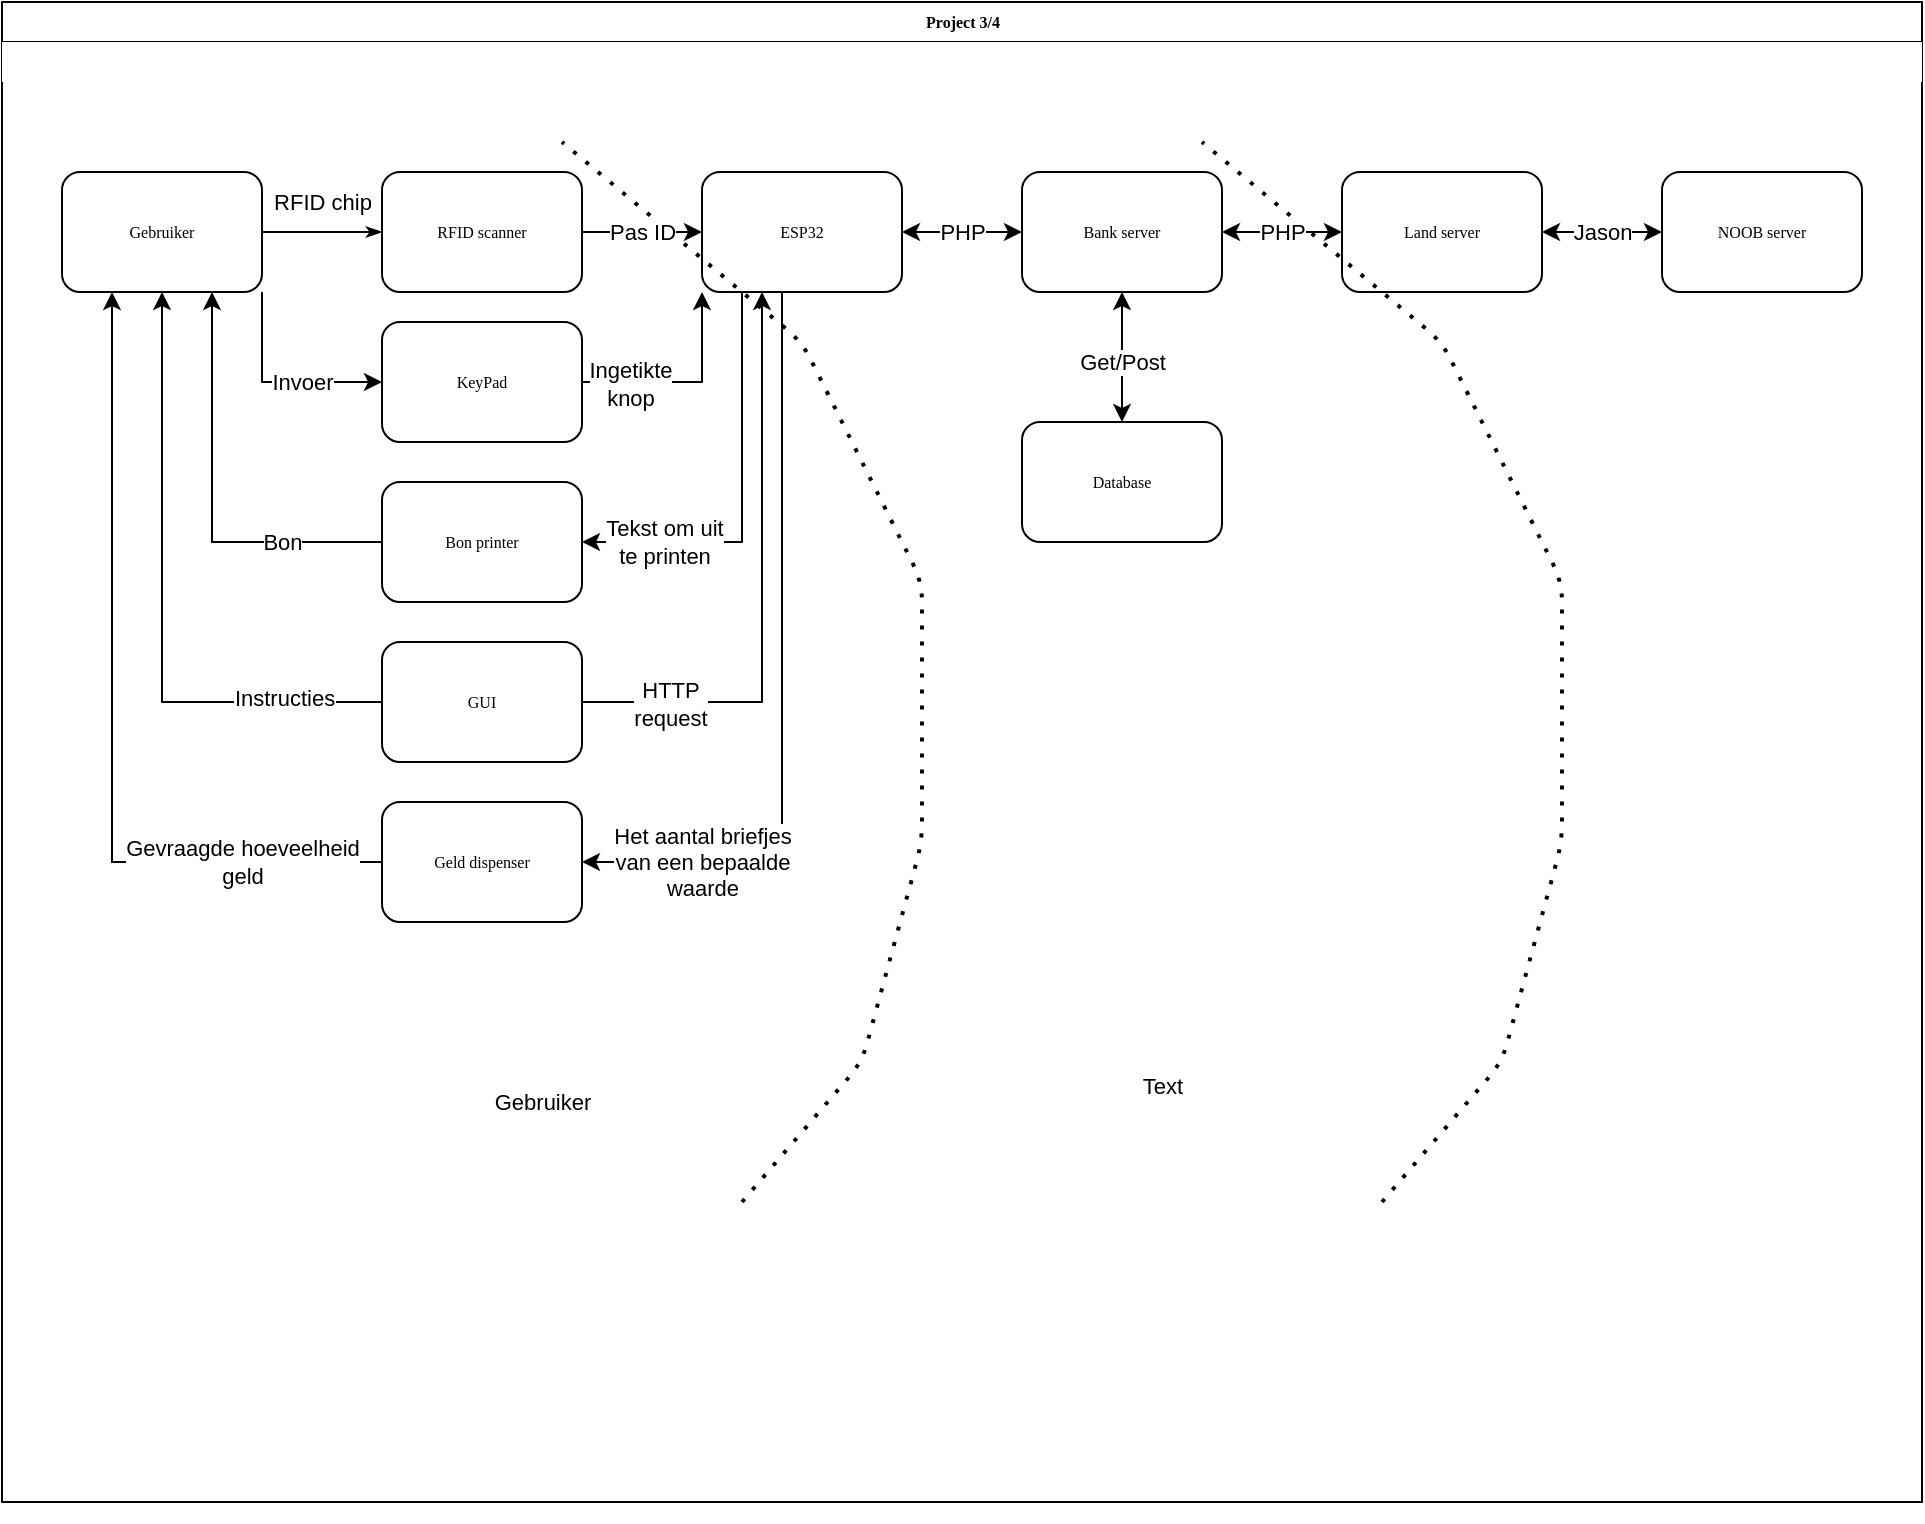 <mxfile version="14.6.6" type="device"><diagram name="Page-1" id="74e2e168-ea6b-b213-b513-2b3c1d86103e"><mxGraphModel dx="981" dy="548" grid="1" gridSize="10" guides="1" tooltips="1" connect="1" arrows="1" fold="1" page="1" pageScale="1" pageWidth="1100" pageHeight="850" background="#ffffff" math="0" shadow="0"><root><mxCell id="0"/><mxCell id="1" parent="0"/><mxCell id="77e6c97f196da883-1" value="Project 3/4" style="swimlane;html=1;childLayout=stackLayout;startSize=20;rounded=0;shadow=0;labelBackgroundColor=none;strokeWidth=1;fontFamily=Verdana;fontSize=8;align=center;" parent="1" vertex="1"><mxGeometry x="70" y="40" width="960" height="750" as="geometry"/></mxCell><mxCell id="77e6c97f196da883-2" value="" style="swimlane;html=1;startSize=20;strokeColor=none;" parent="77e6c97f196da883-1" vertex="1"><mxGeometry y="20" width="160" height="730" as="geometry"/></mxCell><mxCell id="77e6c97f196da883-8" value="Gebruiker" style="rounded=1;whiteSpace=wrap;html=1;shadow=0;labelBackgroundColor=none;strokeWidth=1;fontFamily=Verdana;fontSize=8;align=center;" parent="77e6c97f196da883-2" vertex="1"><mxGeometry x="30" y="65" width="100" height="60" as="geometry"/></mxCell><mxCell id="77e6c97f196da883-26" style="edgeStyle=orthogonalEdgeStyle;rounded=1;html=1;labelBackgroundColor=none;startArrow=none;startFill=0;startSize=5;endArrow=classicThin;endFill=1;endSize=5;jettySize=auto;orthogonalLoop=1;strokeWidth=1;fontFamily=Verdana;fontSize=8;entryX=0;entryY=0.5;entryDx=0;entryDy=0;" parent="77e6c97f196da883-1" source="77e6c97f196da883-8" target="3ObHxI3L9RducsF2LqSF-2" edge="1"><mxGeometry relative="1" as="geometry"><mxPoint x="190" y="115" as="targetPoint"/></mxGeometry></mxCell><mxCell id="3ObHxI3L9RducsF2LqSF-6" value="RFID chip" style="edgeLabel;html=1;align=center;verticalAlign=middle;resizable=0;points=[];" parent="77e6c97f196da883-26" vertex="1" connectable="0"><mxGeometry x="-0.17" y="1" relative="1" as="geometry"><mxPoint x="5" y="-14" as="offset"/></mxGeometry></mxCell><mxCell id="77e6c97f196da883-3" value="" style="swimlane;html=1;startSize=20;strokeColor=none;" parent="77e6c97f196da883-1" vertex="1"><mxGeometry x="160" y="20" width="160" height="730" as="geometry"/></mxCell><mxCell id="3ObHxI3L9RducsF2LqSF-2" value="RFID scanner" style="rounded=1;whiteSpace=wrap;html=1;shadow=0;labelBackgroundColor=none;strokeWidth=1;fontFamily=Verdana;fontSize=8;align=center;" parent="77e6c97f196da883-3" vertex="1"><mxGeometry x="30" y="65" width="100" height="60" as="geometry"/></mxCell><mxCell id="3ObHxI3L9RducsF2LqSF-3" value="KeyPad" style="rounded=1;whiteSpace=wrap;html=1;shadow=0;labelBackgroundColor=none;strokeWidth=1;fontFamily=Verdana;fontSize=8;align=center;" parent="77e6c97f196da883-3" vertex="1"><mxGeometry x="30" y="140" width="100" height="60" as="geometry"/></mxCell><mxCell id="3ObHxI3L9RducsF2LqSF-8" value="Bon printer" style="rounded=1;whiteSpace=wrap;html=1;shadow=0;labelBackgroundColor=none;strokeWidth=1;fontFamily=Verdana;fontSize=8;align=center;" parent="77e6c97f196da883-3" vertex="1"><mxGeometry x="30" y="220" width="100" height="60" as="geometry"/></mxCell><mxCell id="3ObHxI3L9RducsF2LqSF-10" value="GUI" style="rounded=1;whiteSpace=wrap;html=1;shadow=0;labelBackgroundColor=none;strokeWidth=1;fontFamily=Verdana;fontSize=8;align=center;" parent="77e6c97f196da883-3" vertex="1"><mxGeometry x="30" y="300" width="100" height="60" as="geometry"/></mxCell><mxCell id="3ObHxI3L9RducsF2LqSF-19" value="Geld dispenser" style="rounded=1;whiteSpace=wrap;html=1;shadow=0;labelBackgroundColor=none;strokeWidth=1;fontFamily=Verdana;fontSize=8;align=center;" parent="77e6c97f196da883-3" vertex="1"><mxGeometry x="30" y="380" width="100" height="60" as="geometry"/></mxCell><mxCell id="77e6c97f196da883-4" value="" style="swimlane;html=1;startSize=20;strokeColor=none;" parent="77e6c97f196da883-1" vertex="1"><mxGeometry x="320" y="20" width="160" height="730" as="geometry"/></mxCell><mxCell id="3ObHxI3L9RducsF2LqSF-28" value="ESP32" style="rounded=1;whiteSpace=wrap;html=1;shadow=0;labelBackgroundColor=none;strokeWidth=1;fontFamily=Verdana;fontSize=8;align=center;" parent="77e6c97f196da883-4" vertex="1"><mxGeometry x="30" y="65" width="100" height="60" as="geometry"/></mxCell><mxCell id="aMT-4X39PRZJpuliKCOa-3" value="" style="endArrow=none;dashed=1;html=1;dashPattern=1 3;strokeWidth=2;" edge="1" parent="77e6c97f196da883-4"><mxGeometry width="50" height="50" relative="1" as="geometry"><mxPoint x="50" y="580" as="sourcePoint"/><mxPoint x="-40" y="50" as="targetPoint"/><Array as="points"><mxPoint x="110" y="510"/><mxPoint x="140" y="400"/><mxPoint x="140" y="270"/><mxPoint x="80" y="150"/></Array></mxGeometry></mxCell><mxCell id="aMT-4X39PRZJpuliKCOa-4" value="Gebruiker" style="edgeLabel;html=1;align=center;verticalAlign=middle;resizable=0;points=[];" vertex="1" connectable="0" parent="aMT-4X39PRZJpuliKCOa-3"><mxGeometry x="-0.032" y="1" relative="1" as="geometry"><mxPoint x="-189" y="227" as="offset"/></mxGeometry></mxCell><mxCell id="aMT-4X39PRZJpuliKCOa-16" value="Text" style="edgeLabel;html=1;align=center;verticalAlign=middle;resizable=0;points=[];" vertex="1" connectable="0" parent="aMT-4X39PRZJpuliKCOa-3"><mxGeometry x="-0.753" y="-1" relative="1" as="geometry"><mxPoint x="159" as="offset"/></mxGeometry></mxCell><mxCell id="77e6c97f196da883-5" value="" style="swimlane;html=1;startSize=20;strokeColor=none;" parent="77e6c97f196da883-1" vertex="1"><mxGeometry x="480" y="20" width="160" height="730" as="geometry"/></mxCell><mxCell id="aMT-4X39PRZJpuliKCOa-8" style="edgeStyle=orthogonalEdgeStyle;rounded=0;orthogonalLoop=1;jettySize=auto;html=1;entryX=0.5;entryY=0;entryDx=0;entryDy=0;startArrow=classic;startFill=1;endArrow=classic;endFill=1;" edge="1" parent="77e6c97f196da883-5" source="a696ZC0ELMhzYCImxr01-1" target="aMT-4X39PRZJpuliKCOa-7"><mxGeometry relative="1" as="geometry"/></mxCell><mxCell id="aMT-4X39PRZJpuliKCOa-9" value="Get/Post" style="edgeLabel;html=1;align=center;verticalAlign=middle;resizable=0;points=[];" vertex="1" connectable="0" parent="aMT-4X39PRZJpuliKCOa-8"><mxGeometry x="0.064" relative="1" as="geometry"><mxPoint as="offset"/></mxGeometry></mxCell><mxCell id="a696ZC0ELMhzYCImxr01-1" value="Bank server" style="rounded=1;whiteSpace=wrap;html=1;shadow=0;labelBackgroundColor=none;strokeWidth=1;fontFamily=Verdana;fontSize=8;align=center;" parent="77e6c97f196da883-5" vertex="1"><mxGeometry x="30" y="65" width="100" height="60" as="geometry"/></mxCell><mxCell id="aMT-4X39PRZJpuliKCOa-7" value="Database" style="rounded=1;whiteSpace=wrap;html=1;shadow=0;labelBackgroundColor=none;strokeWidth=1;fontFamily=Verdana;fontSize=8;align=center;" vertex="1" parent="77e6c97f196da883-5"><mxGeometry x="30" y="190" width="100" height="60" as="geometry"/></mxCell><mxCell id="77e6c97f196da883-6" value="" style="swimlane;html=1;startSize=20;strokeColor=none;" parent="77e6c97f196da883-1" vertex="1"><mxGeometry x="640" y="20" width="160" height="730" as="geometry"/></mxCell><mxCell id="a696ZC0ELMhzYCImxr01-4" value="Land server&lt;span style=&quot;color: rgba(0 , 0 , 0 , 0) ; font-family: monospace ; font-size: 0px&quot;&gt;%3CmxGraphModel%3E%3Croot%3E%3CmxCell%20id%3D%220%22%2F%3E%3CmxCell%20id%3D%221%22%20parent%3D%220%22%2F%3E%3CmxCell%20id%3D%222%22%20value%3D%22Bank%20server%22%20style%3D%22rounded%3D1%3BwhiteSpace%3Dwrap%3Bhtml%3D1%3Bshadow%3D0%3BlabelBackgroundColor%3Dnone%3BstrokeWidth%3D1%3BfontFamily%3DVerdana%3BfontSize%3D8%3Balign%3Dcenter%3B%22%20vertex%3D%221%22%20parent%3D%221%22%3E%3CmxGeometry%20x%3D%22580%22%20y%3D%22125%22%20width%3D%22100%22%20height%3D%2260%22%20as%3D%22geometry%22%2F%3E%3C%2FmxCell%3E%3C%2Froot%3E%3C%2FmxGraphModel%3E&lt;/span&gt;" style="rounded=1;whiteSpace=wrap;html=1;shadow=0;labelBackgroundColor=none;strokeWidth=1;fontFamily=Verdana;fontSize=8;align=center;" parent="77e6c97f196da883-6" vertex="1"><mxGeometry x="30" y="65" width="100" height="60" as="geometry"/></mxCell><mxCell id="aMT-4X39PRZJpuliKCOa-14" value="" style="endArrow=none;dashed=1;html=1;dashPattern=1 3;strokeWidth=2;" edge="1" parent="77e6c97f196da883-6"><mxGeometry width="50" height="50" relative="1" as="geometry"><mxPoint x="50" y="580" as="sourcePoint"/><mxPoint x="-40" y="50" as="targetPoint"/><Array as="points"><mxPoint x="110" y="510"/><mxPoint x="140" y="400"/><mxPoint x="140" y="270"/><mxPoint x="80" y="150"/></Array></mxGeometry></mxCell><mxCell id="77e6c97f196da883-7" value="" style="swimlane;html=1;startSize=20;strokeColor=none;" parent="77e6c97f196da883-1" vertex="1"><mxGeometry x="800" y="20" width="160" height="730" as="geometry"/></mxCell><mxCell id="a696ZC0ELMhzYCImxr01-5" value="NOOB server" style="rounded=1;whiteSpace=wrap;html=1;shadow=0;labelBackgroundColor=none;strokeWidth=1;fontFamily=Verdana;fontSize=8;align=center;" parent="77e6c97f196da883-7" vertex="1"><mxGeometry x="30" y="65" width="100" height="60" as="geometry"/></mxCell><mxCell id="3ObHxI3L9RducsF2LqSF-4" style="edgeStyle=orthogonalEdgeStyle;rounded=0;orthogonalLoop=1;jettySize=auto;html=1;exitX=1;exitY=1;exitDx=0;exitDy=0;entryX=0;entryY=0.5;entryDx=0;entryDy=0;" parent="77e6c97f196da883-1" source="77e6c97f196da883-8" target="3ObHxI3L9RducsF2LqSF-3" edge="1"><mxGeometry relative="1" as="geometry"><Array as="points"><mxPoint x="130" y="190"/></Array></mxGeometry></mxCell><mxCell id="3ObHxI3L9RducsF2LqSF-7" value="Invoer" style="edgeLabel;html=1;align=center;verticalAlign=middle;resizable=0;points=[];" parent="3ObHxI3L9RducsF2LqSF-4" vertex="1" connectable="0"><mxGeometry x="0.099" relative="1" as="geometry"><mxPoint x="7" as="offset"/></mxGeometry></mxCell><mxCell id="3ObHxI3L9RducsF2LqSF-9" style="edgeStyle=orthogonalEdgeStyle;rounded=0;orthogonalLoop=1;jettySize=auto;html=1;entryX=0.75;entryY=1;entryDx=0;entryDy=0;" parent="77e6c97f196da883-1" source="3ObHxI3L9RducsF2LqSF-8" target="77e6c97f196da883-8" edge="1"><mxGeometry relative="1" as="geometry"/></mxCell><mxCell id="3ObHxI3L9RducsF2LqSF-11" value="Bon" style="edgeLabel;html=1;align=center;verticalAlign=middle;resizable=0;points=[];" parent="3ObHxI3L9RducsF2LqSF-9" vertex="1" connectable="0"><mxGeometry x="-0.525" relative="1" as="geometry"><mxPoint as="offset"/></mxGeometry></mxCell><mxCell id="3ObHxI3L9RducsF2LqSF-12" style="edgeStyle=orthogonalEdgeStyle;rounded=0;orthogonalLoop=1;jettySize=auto;html=1;exitX=0;exitY=0.5;exitDx=0;exitDy=0;entryX=0.5;entryY=1;entryDx=0;entryDy=0;" parent="77e6c97f196da883-1" source="3ObHxI3L9RducsF2LqSF-10" target="77e6c97f196da883-8" edge="1"><mxGeometry relative="1" as="geometry"/></mxCell><mxCell id="3ObHxI3L9RducsF2LqSF-13" value="Instructies" style="edgeLabel;html=1;align=center;verticalAlign=middle;resizable=0;points=[];" parent="3ObHxI3L9RducsF2LqSF-12" vertex="1" connectable="0"><mxGeometry x="-0.69" y="-2" relative="1" as="geometry"><mxPoint as="offset"/></mxGeometry></mxCell><mxCell id="3ObHxI3L9RducsF2LqSF-20" style="edgeStyle=orthogonalEdgeStyle;rounded=0;orthogonalLoop=1;jettySize=auto;html=1;entryX=0.25;entryY=1;entryDx=0;entryDy=0;" parent="77e6c97f196da883-1" source="3ObHxI3L9RducsF2LqSF-19" target="77e6c97f196da883-8" edge="1"><mxGeometry relative="1" as="geometry"/></mxCell><mxCell id="3ObHxI3L9RducsF2LqSF-21" value="Gevraagde hoeveelheid&lt;br&gt;geld" style="edgeLabel;html=1;align=center;verticalAlign=middle;resizable=0;points=[];" parent="3ObHxI3L9RducsF2LqSF-20" vertex="1" connectable="0"><mxGeometry x="-0.642" relative="1" as="geometry"><mxPoint x="5" as="offset"/></mxGeometry></mxCell><mxCell id="3ObHxI3L9RducsF2LqSF-29" style="edgeStyle=orthogonalEdgeStyle;rounded=0;orthogonalLoop=1;jettySize=auto;html=1;exitX=0;exitY=0.5;exitDx=0;exitDy=0;entryX=1;entryY=0.5;entryDx=0;entryDy=0;startArrow=classic;startFill=1;endArrow=none;endFill=0;" parent="77e6c97f196da883-1" source="3ObHxI3L9RducsF2LqSF-28" target="3ObHxI3L9RducsF2LqSF-2" edge="1"><mxGeometry relative="1" as="geometry"/></mxCell><mxCell id="3ObHxI3L9RducsF2LqSF-30" value="Pas ID" style="edgeLabel;html=1;align=center;verticalAlign=middle;resizable=0;points=[];" parent="3ObHxI3L9RducsF2LqSF-29" vertex="1" connectable="0"><mxGeometry x="-0.254" relative="1" as="geometry"><mxPoint x="-8" as="offset"/></mxGeometry></mxCell><mxCell id="3ObHxI3L9RducsF2LqSF-31" style="edgeStyle=orthogonalEdgeStyle;rounded=0;orthogonalLoop=1;jettySize=auto;html=1;exitX=1;exitY=0.5;exitDx=0;exitDy=0;entryX=0;entryY=1;entryDx=0;entryDy=0;startArrow=none;startFill=0;endArrow=classic;endFill=1;" parent="77e6c97f196da883-1" source="3ObHxI3L9RducsF2LqSF-3" target="3ObHxI3L9RducsF2LqSF-28" edge="1"><mxGeometry relative="1" as="geometry"><Array as="points"><mxPoint x="350" y="190"/></Array></mxGeometry></mxCell><mxCell id="3ObHxI3L9RducsF2LqSF-32" value="Ingetikte&lt;br&gt;knop" style="edgeLabel;html=1;align=center;verticalAlign=middle;resizable=0;points=[];" parent="3ObHxI3L9RducsF2LqSF-31" vertex="1" connectable="0"><mxGeometry x="-0.557" y="-1" relative="1" as="geometry"><mxPoint as="offset"/></mxGeometry></mxCell><mxCell id="3ObHxI3L9RducsF2LqSF-34" style="edgeStyle=orthogonalEdgeStyle;rounded=0;orthogonalLoop=1;jettySize=auto;html=1;exitX=0.25;exitY=1;exitDx=0;exitDy=0;entryX=1;entryY=0.5;entryDx=0;entryDy=0;startArrow=none;startFill=0;endArrow=classic;endFill=1;" parent="77e6c97f196da883-1" source="3ObHxI3L9RducsF2LqSF-28" target="3ObHxI3L9RducsF2LqSF-8" edge="1"><mxGeometry relative="1" as="geometry"><Array as="points"><mxPoint x="370" y="145"/><mxPoint x="370" y="270"/></Array></mxGeometry></mxCell><mxCell id="3ObHxI3L9RducsF2LqSF-35" value="Tekst om uit&lt;br&gt;te printen" style="edgeLabel;html=1;align=center;verticalAlign=middle;resizable=0;points=[];" parent="3ObHxI3L9RducsF2LqSF-34" vertex="1" connectable="0"><mxGeometry x="0.53" relative="1" as="geometry"><mxPoint x="-9" as="offset"/></mxGeometry></mxCell><mxCell id="3ObHxI3L9RducsF2LqSF-36" style="edgeStyle=orthogonalEdgeStyle;rounded=0;orthogonalLoop=1;jettySize=auto;html=1;entryX=1;entryY=0.5;entryDx=0;entryDy=0;startArrow=classic;startFill=1;endArrow=none;endFill=0;" parent="77e6c97f196da883-1" source="3ObHxI3L9RducsF2LqSF-28" target="3ObHxI3L9RducsF2LqSF-10" edge="1"><mxGeometry relative="1" as="geometry"><Array as="points"><mxPoint x="380" y="350"/></Array></mxGeometry></mxCell><mxCell id="3ObHxI3L9RducsF2LqSF-37" value="HTTP&lt;br&gt;request" style="edgeLabel;html=1;align=center;verticalAlign=middle;resizable=0;points=[];" parent="3ObHxI3L9RducsF2LqSF-36" vertex="1" connectable="0"><mxGeometry x="0.7" y="1" relative="1" as="geometry"><mxPoint as="offset"/></mxGeometry></mxCell><mxCell id="3ObHxI3L9RducsF2LqSF-38" style="edgeStyle=orthogonalEdgeStyle;rounded=0;orthogonalLoop=1;jettySize=auto;html=1;exitX=0.5;exitY=1;exitDx=0;exitDy=0;entryX=1;entryY=0.5;entryDx=0;entryDy=0;startArrow=none;startFill=0;endArrow=classic;endFill=1;" parent="77e6c97f196da883-1" source="3ObHxI3L9RducsF2LqSF-28" target="3ObHxI3L9RducsF2LqSF-19" edge="1"><mxGeometry relative="1" as="geometry"><Array as="points"><mxPoint x="390" y="145"/><mxPoint x="390" y="430"/></Array></mxGeometry></mxCell><mxCell id="3ObHxI3L9RducsF2LqSF-39" value="Het aantal briefjes&lt;br&gt;van een bepaalde&lt;br&gt;waarde" style="edgeLabel;html=1;align=center;verticalAlign=middle;resizable=0;points=[];" parent="3ObHxI3L9RducsF2LqSF-38" vertex="1" connectable="0"><mxGeometry x="0.729" y="3" relative="1" as="geometry"><mxPoint x="6" y="-3" as="offset"/></mxGeometry></mxCell><mxCell id="a696ZC0ELMhzYCImxr01-2" style="edgeStyle=orthogonalEdgeStyle;rounded=0;orthogonalLoop=1;jettySize=auto;html=1;startArrow=classic;startFill=1;" parent="77e6c97f196da883-1" source="3ObHxI3L9RducsF2LqSF-28" target="a696ZC0ELMhzYCImxr01-1" edge="1"><mxGeometry relative="1" as="geometry"/></mxCell><mxCell id="a696ZC0ELMhzYCImxr01-3" value="PHP" style="edgeLabel;html=1;align=center;verticalAlign=middle;resizable=0;points=[];" parent="a696ZC0ELMhzYCImxr01-2" vertex="1" connectable="0"><mxGeometry x="0.215" relative="1" as="geometry"><mxPoint x="-7" as="offset"/></mxGeometry></mxCell><mxCell id="a696ZC0ELMhzYCImxr01-7" style="edgeStyle=orthogonalEdgeStyle;rounded=0;orthogonalLoop=1;jettySize=auto;html=1;entryX=0;entryY=0.5;entryDx=0;entryDy=0;startArrow=classic;startFill=1;" parent="77e6c97f196da883-1" source="a696ZC0ELMhzYCImxr01-1" target="a696ZC0ELMhzYCImxr01-4" edge="1"><mxGeometry relative="1" as="geometry"/></mxCell><mxCell id="a696ZC0ELMhzYCImxr01-9" value="PHP" style="edgeLabel;html=1;align=center;verticalAlign=middle;resizable=0;points=[];" parent="a696ZC0ELMhzYCImxr01-7" vertex="1" connectable="0"><mxGeometry x="0.102" y="1" relative="1" as="geometry"><mxPoint x="-3" y="1" as="offset"/></mxGeometry></mxCell><mxCell id="a696ZC0ELMhzYCImxr01-8" style="edgeStyle=orthogonalEdgeStyle;rounded=0;orthogonalLoop=1;jettySize=auto;html=1;entryX=0;entryY=0.5;entryDx=0;entryDy=0;startArrow=classic;startFill=1;" parent="77e6c97f196da883-1" source="a696ZC0ELMhzYCImxr01-4" target="a696ZC0ELMhzYCImxr01-5" edge="1"><mxGeometry relative="1" as="geometry"/></mxCell><mxCell id="a696ZC0ELMhzYCImxr01-10" value="Jason" style="edgeLabel;html=1;align=center;verticalAlign=middle;resizable=0;points=[];" parent="a696ZC0ELMhzYCImxr01-8" vertex="1" connectable="0"><mxGeometry x="0.185" y="-1" relative="1" as="geometry"><mxPoint x="-6" y="-1" as="offset"/></mxGeometry></mxCell><mxCell id="aMT-4X39PRZJpuliKCOa-5" value="" style="swimlane;html=1;startSize=20;strokeColor=none;" vertex="1" parent="1"><mxGeometry x="560" y="70" width="160" height="730" as="geometry"/></mxCell></root></mxGraphModel></diagram></mxfile>